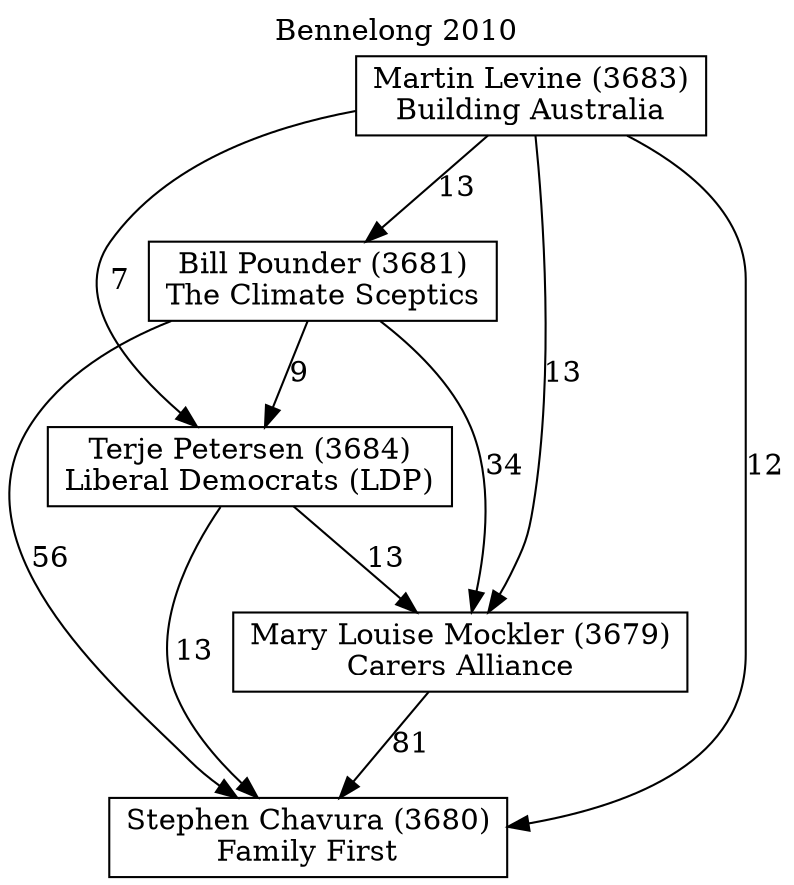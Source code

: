 // House preference flow
digraph "Stephen Chavura (3680)_Bennelong_2010" {
	graph [label="Bennelong 2010" labelloc=t mclimit=10]
	node [shape=box]
	"Stephen Chavura (3680)" [label="Stephen Chavura (3680)
Family First"]
	"Mary Louise Mockler (3679)" [label="Mary Louise Mockler (3679)
Carers Alliance"]
	"Terje Petersen (3684)" [label="Terje Petersen (3684)
Liberal Democrats (LDP)"]
	"Bill Pounder (3681)" [label="Bill Pounder (3681)
The Climate Sceptics"]
	"Martin Levine (3683)" [label="Martin Levine (3683)
Building Australia"]
	"Mary Louise Mockler (3679)" -> "Stephen Chavura (3680)" [label=81]
	"Terje Petersen (3684)" -> "Mary Louise Mockler (3679)" [label=13]
	"Bill Pounder (3681)" -> "Terje Petersen (3684)" [label=9]
	"Martin Levine (3683)" -> "Bill Pounder (3681)" [label=13]
	"Terje Petersen (3684)" -> "Stephen Chavura (3680)" [label=13]
	"Bill Pounder (3681)" -> "Stephen Chavura (3680)" [label=56]
	"Martin Levine (3683)" -> "Stephen Chavura (3680)" [label=12]
	"Martin Levine (3683)" -> "Terje Petersen (3684)" [label=7]
	"Bill Pounder (3681)" -> "Mary Louise Mockler (3679)" [label=34]
	"Martin Levine (3683)" -> "Mary Louise Mockler (3679)" [label=13]
}
